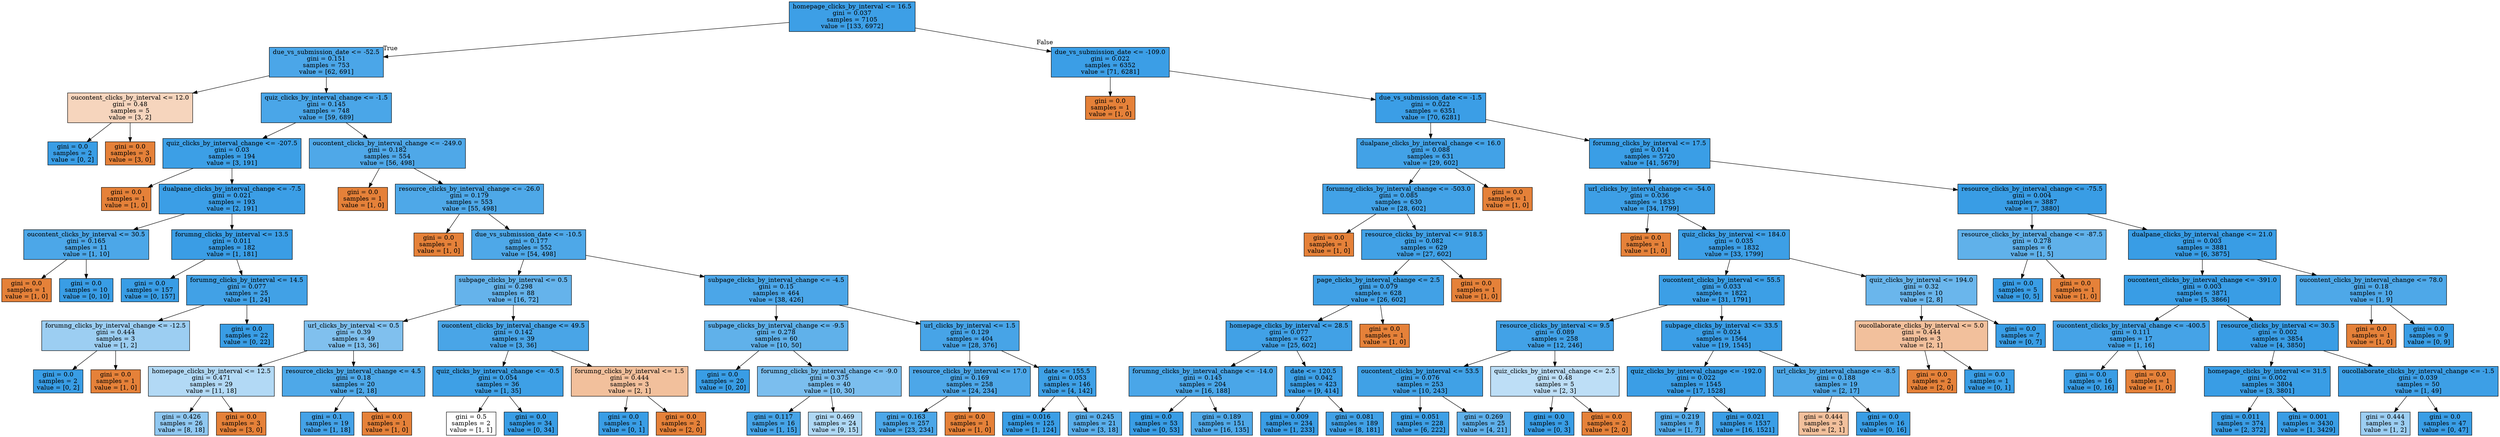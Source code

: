 digraph Tree {
node [shape=box, style="filled", color="black"] ;
0 [label="homepage_clicks_by_interval <= 16.5\ngini = 0.037\nsamples = 7105\nvalue = [133, 6972]", fillcolor="#399de5fa"] ;
1 [label="due_vs_submission_date <= -52.5\ngini = 0.151\nsamples = 753\nvalue = [62, 691]", fillcolor="#399de5e8"] ;
0 -> 1 [labeldistance=2.5, labelangle=45, headlabel="True"] ;
2 [label="oucontent_clicks_by_interval <= 12.0\ngini = 0.48\nsamples = 5\nvalue = [3, 2]", fillcolor="#e5813955"] ;
1 -> 2 ;
3 [label="gini = 0.0\nsamples = 2\nvalue = [0, 2]", fillcolor="#399de5ff"] ;
2 -> 3 ;
4 [label="gini = 0.0\nsamples = 3\nvalue = [3, 0]", fillcolor="#e58139ff"] ;
2 -> 4 ;
5 [label="quiz_clicks_by_interval_change <= -1.5\ngini = 0.145\nsamples = 748\nvalue = [59, 689]", fillcolor="#399de5e9"] ;
1 -> 5 ;
6 [label="quiz_clicks_by_interval_change <= -207.5\ngini = 0.03\nsamples = 194\nvalue = [3, 191]", fillcolor="#399de5fb"] ;
5 -> 6 ;
7 [label="gini = 0.0\nsamples = 1\nvalue = [1, 0]", fillcolor="#e58139ff"] ;
6 -> 7 ;
8 [label="dualpane_clicks_by_interval_change <= -7.5\ngini = 0.021\nsamples = 193\nvalue = [2, 191]", fillcolor="#399de5fc"] ;
6 -> 8 ;
9 [label="oucontent_clicks_by_interval <= 30.5\ngini = 0.165\nsamples = 11\nvalue = [1, 10]", fillcolor="#399de5e6"] ;
8 -> 9 ;
10 [label="gini = 0.0\nsamples = 1\nvalue = [1, 0]", fillcolor="#e58139ff"] ;
9 -> 10 ;
11 [label="gini = 0.0\nsamples = 10\nvalue = [0, 10]", fillcolor="#399de5ff"] ;
9 -> 11 ;
12 [label="forumng_clicks_by_interval <= 13.5\ngini = 0.011\nsamples = 182\nvalue = [1, 181]", fillcolor="#399de5fe"] ;
8 -> 12 ;
13 [label="gini = 0.0\nsamples = 157\nvalue = [0, 157]", fillcolor="#399de5ff"] ;
12 -> 13 ;
14 [label="forumng_clicks_by_interval <= 14.5\ngini = 0.077\nsamples = 25\nvalue = [1, 24]", fillcolor="#399de5f4"] ;
12 -> 14 ;
15 [label="forumng_clicks_by_interval_change <= -12.5\ngini = 0.444\nsamples = 3\nvalue = [1, 2]", fillcolor="#399de57f"] ;
14 -> 15 ;
16 [label="gini = 0.0\nsamples = 2\nvalue = [0, 2]", fillcolor="#399de5ff"] ;
15 -> 16 ;
17 [label="gini = 0.0\nsamples = 1\nvalue = [1, 0]", fillcolor="#e58139ff"] ;
15 -> 17 ;
18 [label="gini = 0.0\nsamples = 22\nvalue = [0, 22]", fillcolor="#399de5ff"] ;
14 -> 18 ;
19 [label="oucontent_clicks_by_interval_change <= -249.0\ngini = 0.182\nsamples = 554\nvalue = [56, 498]", fillcolor="#399de5e2"] ;
5 -> 19 ;
20 [label="gini = 0.0\nsamples = 1\nvalue = [1, 0]", fillcolor="#e58139ff"] ;
19 -> 20 ;
21 [label="resource_clicks_by_interval_change <= -26.0\ngini = 0.179\nsamples = 553\nvalue = [55, 498]", fillcolor="#399de5e3"] ;
19 -> 21 ;
22 [label="gini = 0.0\nsamples = 1\nvalue = [1, 0]", fillcolor="#e58139ff"] ;
21 -> 22 ;
23 [label="due_vs_submission_date <= -10.5\ngini = 0.177\nsamples = 552\nvalue = [54, 498]", fillcolor="#399de5e3"] ;
21 -> 23 ;
24 [label="subpage_clicks_by_interval <= 0.5\ngini = 0.298\nsamples = 88\nvalue = [16, 72]", fillcolor="#399de5c6"] ;
23 -> 24 ;
25 [label="url_clicks_by_interval <= 0.5\ngini = 0.39\nsamples = 49\nvalue = [13, 36]", fillcolor="#399de5a3"] ;
24 -> 25 ;
26 [label="homepage_clicks_by_interval <= 12.5\ngini = 0.471\nsamples = 29\nvalue = [11, 18]", fillcolor="#399de563"] ;
25 -> 26 ;
27 [label="gini = 0.426\nsamples = 26\nvalue = [8, 18]", fillcolor="#399de58e"] ;
26 -> 27 ;
28 [label="gini = 0.0\nsamples = 3\nvalue = [3, 0]", fillcolor="#e58139ff"] ;
26 -> 28 ;
29 [label="resource_clicks_by_interval_change <= 4.5\ngini = 0.18\nsamples = 20\nvalue = [2, 18]", fillcolor="#399de5e3"] ;
25 -> 29 ;
30 [label="gini = 0.1\nsamples = 19\nvalue = [1, 18]", fillcolor="#399de5f1"] ;
29 -> 30 ;
31 [label="gini = 0.0\nsamples = 1\nvalue = [1, 0]", fillcolor="#e58139ff"] ;
29 -> 31 ;
32 [label="oucontent_clicks_by_interval_change <= 49.5\ngini = 0.142\nsamples = 39\nvalue = [3, 36]", fillcolor="#399de5ea"] ;
24 -> 32 ;
33 [label="quiz_clicks_by_interval_change <= -0.5\ngini = 0.054\nsamples = 36\nvalue = [1, 35]", fillcolor="#399de5f8"] ;
32 -> 33 ;
34 [label="gini = 0.5\nsamples = 2\nvalue = [1, 1]", fillcolor="#e5813900"] ;
33 -> 34 ;
35 [label="gini = 0.0\nsamples = 34\nvalue = [0, 34]", fillcolor="#399de5ff"] ;
33 -> 35 ;
36 [label="forumng_clicks_by_interval <= 1.5\ngini = 0.444\nsamples = 3\nvalue = [2, 1]", fillcolor="#e581397f"] ;
32 -> 36 ;
37 [label="gini = 0.0\nsamples = 1\nvalue = [0, 1]", fillcolor="#399de5ff"] ;
36 -> 37 ;
38 [label="gini = 0.0\nsamples = 2\nvalue = [2, 0]", fillcolor="#e58139ff"] ;
36 -> 38 ;
39 [label="subpage_clicks_by_interval_change <= -4.5\ngini = 0.15\nsamples = 464\nvalue = [38, 426]", fillcolor="#399de5e8"] ;
23 -> 39 ;
40 [label="subpage_clicks_by_interval_change <= -9.5\ngini = 0.278\nsamples = 60\nvalue = [10, 50]", fillcolor="#399de5cc"] ;
39 -> 40 ;
41 [label="gini = 0.0\nsamples = 20\nvalue = [0, 20]", fillcolor="#399de5ff"] ;
40 -> 41 ;
42 [label="forumng_clicks_by_interval_change <= -9.0\ngini = 0.375\nsamples = 40\nvalue = [10, 30]", fillcolor="#399de5aa"] ;
40 -> 42 ;
43 [label="gini = 0.117\nsamples = 16\nvalue = [1, 15]", fillcolor="#399de5ee"] ;
42 -> 43 ;
44 [label="gini = 0.469\nsamples = 24\nvalue = [9, 15]", fillcolor="#399de566"] ;
42 -> 44 ;
45 [label="url_clicks_by_interval <= 1.5\ngini = 0.129\nsamples = 404\nvalue = [28, 376]", fillcolor="#399de5ec"] ;
39 -> 45 ;
46 [label="resource_clicks_by_interval <= 17.0\ngini = 0.169\nsamples = 258\nvalue = [24, 234]", fillcolor="#399de5e5"] ;
45 -> 46 ;
47 [label="gini = 0.163\nsamples = 257\nvalue = [23, 234]", fillcolor="#399de5e6"] ;
46 -> 47 ;
48 [label="gini = 0.0\nsamples = 1\nvalue = [1, 0]", fillcolor="#e58139ff"] ;
46 -> 48 ;
49 [label="date <= 155.5\ngini = 0.053\nsamples = 146\nvalue = [4, 142]", fillcolor="#399de5f8"] ;
45 -> 49 ;
50 [label="gini = 0.016\nsamples = 125\nvalue = [1, 124]", fillcolor="#399de5fd"] ;
49 -> 50 ;
51 [label="gini = 0.245\nsamples = 21\nvalue = [3, 18]", fillcolor="#399de5d4"] ;
49 -> 51 ;
52 [label="due_vs_submission_date <= -109.0\ngini = 0.022\nsamples = 6352\nvalue = [71, 6281]", fillcolor="#399de5fc"] ;
0 -> 52 [labeldistance=2.5, labelangle=-45, headlabel="False"] ;
53 [label="gini = 0.0\nsamples = 1\nvalue = [1, 0]", fillcolor="#e58139ff"] ;
52 -> 53 ;
54 [label="due_vs_submission_date <= -1.5\ngini = 0.022\nsamples = 6351\nvalue = [70, 6281]", fillcolor="#399de5fc"] ;
52 -> 54 ;
55 [label="dualpane_clicks_by_interval_change <= 16.0\ngini = 0.088\nsamples = 631\nvalue = [29, 602]", fillcolor="#399de5f3"] ;
54 -> 55 ;
56 [label="forumng_clicks_by_interval_change <= -503.0\ngini = 0.085\nsamples = 630\nvalue = [28, 602]", fillcolor="#399de5f3"] ;
55 -> 56 ;
57 [label="gini = 0.0\nsamples = 1\nvalue = [1, 0]", fillcolor="#e58139ff"] ;
56 -> 57 ;
58 [label="resource_clicks_by_interval <= 918.5\ngini = 0.082\nsamples = 629\nvalue = [27, 602]", fillcolor="#399de5f4"] ;
56 -> 58 ;
59 [label="page_clicks_by_interval_change <= 2.5\ngini = 0.079\nsamples = 628\nvalue = [26, 602]", fillcolor="#399de5f4"] ;
58 -> 59 ;
60 [label="homepage_clicks_by_interval <= 28.5\ngini = 0.077\nsamples = 627\nvalue = [25, 602]", fillcolor="#399de5f4"] ;
59 -> 60 ;
61 [label="forumng_clicks_by_interval_change <= -14.0\ngini = 0.145\nsamples = 204\nvalue = [16, 188]", fillcolor="#399de5e9"] ;
60 -> 61 ;
62 [label="gini = 0.0\nsamples = 53\nvalue = [0, 53]", fillcolor="#399de5ff"] ;
61 -> 62 ;
63 [label="gini = 0.189\nsamples = 151\nvalue = [16, 135]", fillcolor="#399de5e1"] ;
61 -> 63 ;
64 [label="date <= 120.5\ngini = 0.042\nsamples = 423\nvalue = [9, 414]", fillcolor="#399de5f9"] ;
60 -> 64 ;
65 [label="gini = 0.009\nsamples = 234\nvalue = [1, 233]", fillcolor="#399de5fe"] ;
64 -> 65 ;
66 [label="gini = 0.081\nsamples = 189\nvalue = [8, 181]", fillcolor="#399de5f4"] ;
64 -> 66 ;
67 [label="gini = 0.0\nsamples = 1\nvalue = [1, 0]", fillcolor="#e58139ff"] ;
59 -> 67 ;
68 [label="gini = 0.0\nsamples = 1\nvalue = [1, 0]", fillcolor="#e58139ff"] ;
58 -> 68 ;
69 [label="gini = 0.0\nsamples = 1\nvalue = [1, 0]", fillcolor="#e58139ff"] ;
55 -> 69 ;
70 [label="forumng_clicks_by_interval <= 17.5\ngini = 0.014\nsamples = 5720\nvalue = [41, 5679]", fillcolor="#399de5fd"] ;
54 -> 70 ;
71 [label="url_clicks_by_interval_change <= -54.0\ngini = 0.036\nsamples = 1833\nvalue = [34, 1799]", fillcolor="#399de5fa"] ;
70 -> 71 ;
72 [label="gini = 0.0\nsamples = 1\nvalue = [1, 0]", fillcolor="#e58139ff"] ;
71 -> 72 ;
73 [label="quiz_clicks_by_interval <= 184.0\ngini = 0.035\nsamples = 1832\nvalue = [33, 1799]", fillcolor="#399de5fa"] ;
71 -> 73 ;
74 [label="oucontent_clicks_by_interval <= 55.5\ngini = 0.033\nsamples = 1822\nvalue = [31, 1791]", fillcolor="#399de5fb"] ;
73 -> 74 ;
75 [label="resource_clicks_by_interval <= 9.5\ngini = 0.089\nsamples = 258\nvalue = [12, 246]", fillcolor="#399de5f3"] ;
74 -> 75 ;
76 [label="oucontent_clicks_by_interval <= 53.5\ngini = 0.076\nsamples = 253\nvalue = [10, 243]", fillcolor="#399de5f5"] ;
75 -> 76 ;
77 [label="gini = 0.051\nsamples = 228\nvalue = [6, 222]", fillcolor="#399de5f8"] ;
76 -> 77 ;
78 [label="gini = 0.269\nsamples = 25\nvalue = [4, 21]", fillcolor="#399de5ce"] ;
76 -> 78 ;
79 [label="quiz_clicks_by_interval_change <= 2.5\ngini = 0.48\nsamples = 5\nvalue = [2, 3]", fillcolor="#399de555"] ;
75 -> 79 ;
80 [label="gini = 0.0\nsamples = 3\nvalue = [0, 3]", fillcolor="#399de5ff"] ;
79 -> 80 ;
81 [label="gini = 0.0\nsamples = 2\nvalue = [2, 0]", fillcolor="#e58139ff"] ;
79 -> 81 ;
82 [label="subpage_clicks_by_interval <= 33.5\ngini = 0.024\nsamples = 1564\nvalue = [19, 1545]", fillcolor="#399de5fc"] ;
74 -> 82 ;
83 [label="quiz_clicks_by_interval_change <= -192.0\ngini = 0.022\nsamples = 1545\nvalue = [17, 1528]", fillcolor="#399de5fc"] ;
82 -> 83 ;
84 [label="gini = 0.219\nsamples = 8\nvalue = [1, 7]", fillcolor="#399de5db"] ;
83 -> 84 ;
85 [label="gini = 0.021\nsamples = 1537\nvalue = [16, 1521]", fillcolor="#399de5fc"] ;
83 -> 85 ;
86 [label="url_clicks_by_interval_change <= -8.5\ngini = 0.188\nsamples = 19\nvalue = [2, 17]", fillcolor="#399de5e1"] ;
82 -> 86 ;
87 [label="gini = 0.444\nsamples = 3\nvalue = [2, 1]", fillcolor="#e581397f"] ;
86 -> 87 ;
88 [label="gini = 0.0\nsamples = 16\nvalue = [0, 16]", fillcolor="#399de5ff"] ;
86 -> 88 ;
89 [label="quiz_clicks_by_interval <= 194.0\ngini = 0.32\nsamples = 10\nvalue = [2, 8]", fillcolor="#399de5bf"] ;
73 -> 89 ;
90 [label="oucollaborate_clicks_by_interval <= 5.0\ngini = 0.444\nsamples = 3\nvalue = [2, 1]", fillcolor="#e581397f"] ;
89 -> 90 ;
91 [label="gini = 0.0\nsamples = 2\nvalue = [2, 0]", fillcolor="#e58139ff"] ;
90 -> 91 ;
92 [label="gini = 0.0\nsamples = 1\nvalue = [0, 1]", fillcolor="#399de5ff"] ;
90 -> 92 ;
93 [label="gini = 0.0\nsamples = 7\nvalue = [0, 7]", fillcolor="#399de5ff"] ;
89 -> 93 ;
94 [label="resource_clicks_by_interval_change <= -75.5\ngini = 0.004\nsamples = 3887\nvalue = [7, 3880]", fillcolor="#399de5ff"] ;
70 -> 94 ;
95 [label="resource_clicks_by_interval_change <= -87.5\ngini = 0.278\nsamples = 6\nvalue = [1, 5]", fillcolor="#399de5cc"] ;
94 -> 95 ;
96 [label="gini = 0.0\nsamples = 5\nvalue = [0, 5]", fillcolor="#399de5ff"] ;
95 -> 96 ;
97 [label="gini = 0.0\nsamples = 1\nvalue = [1, 0]", fillcolor="#e58139ff"] ;
95 -> 97 ;
98 [label="dualpane_clicks_by_interval_change <= 21.0\ngini = 0.003\nsamples = 3881\nvalue = [6, 3875]", fillcolor="#399de5ff"] ;
94 -> 98 ;
99 [label="oucontent_clicks_by_interval_change <= -391.0\ngini = 0.003\nsamples = 3871\nvalue = [5, 3866]", fillcolor="#399de5ff"] ;
98 -> 99 ;
100 [label="oucontent_clicks_by_interval_change <= -400.5\ngini = 0.111\nsamples = 17\nvalue = [1, 16]", fillcolor="#399de5ef"] ;
99 -> 100 ;
101 [label="gini = 0.0\nsamples = 16\nvalue = [0, 16]", fillcolor="#399de5ff"] ;
100 -> 101 ;
102 [label="gini = 0.0\nsamples = 1\nvalue = [1, 0]", fillcolor="#e58139ff"] ;
100 -> 102 ;
103 [label="resource_clicks_by_interval <= 30.5\ngini = 0.002\nsamples = 3854\nvalue = [4, 3850]", fillcolor="#399de5ff"] ;
99 -> 103 ;
104 [label="homepage_clicks_by_interval <= 31.5\ngini = 0.002\nsamples = 3804\nvalue = [3, 3801]", fillcolor="#399de5ff"] ;
103 -> 104 ;
105 [label="gini = 0.011\nsamples = 374\nvalue = [2, 372]", fillcolor="#399de5fe"] ;
104 -> 105 ;
106 [label="gini = 0.001\nsamples = 3430\nvalue = [1, 3429]", fillcolor="#399de5ff"] ;
104 -> 106 ;
107 [label="oucollaborate_clicks_by_interval_change <= -1.5\ngini = 0.039\nsamples = 50\nvalue = [1, 49]", fillcolor="#399de5fa"] ;
103 -> 107 ;
108 [label="gini = 0.444\nsamples = 3\nvalue = [1, 2]", fillcolor="#399de57f"] ;
107 -> 108 ;
109 [label="gini = 0.0\nsamples = 47\nvalue = [0, 47]", fillcolor="#399de5ff"] ;
107 -> 109 ;
110 [label="oucontent_clicks_by_interval_change <= 78.0\ngini = 0.18\nsamples = 10\nvalue = [1, 9]", fillcolor="#399de5e3"] ;
98 -> 110 ;
111 [label="gini = 0.0\nsamples = 1\nvalue = [1, 0]", fillcolor="#e58139ff"] ;
110 -> 111 ;
112 [label="gini = 0.0\nsamples = 9\nvalue = [0, 9]", fillcolor="#399de5ff"] ;
110 -> 112 ;
}